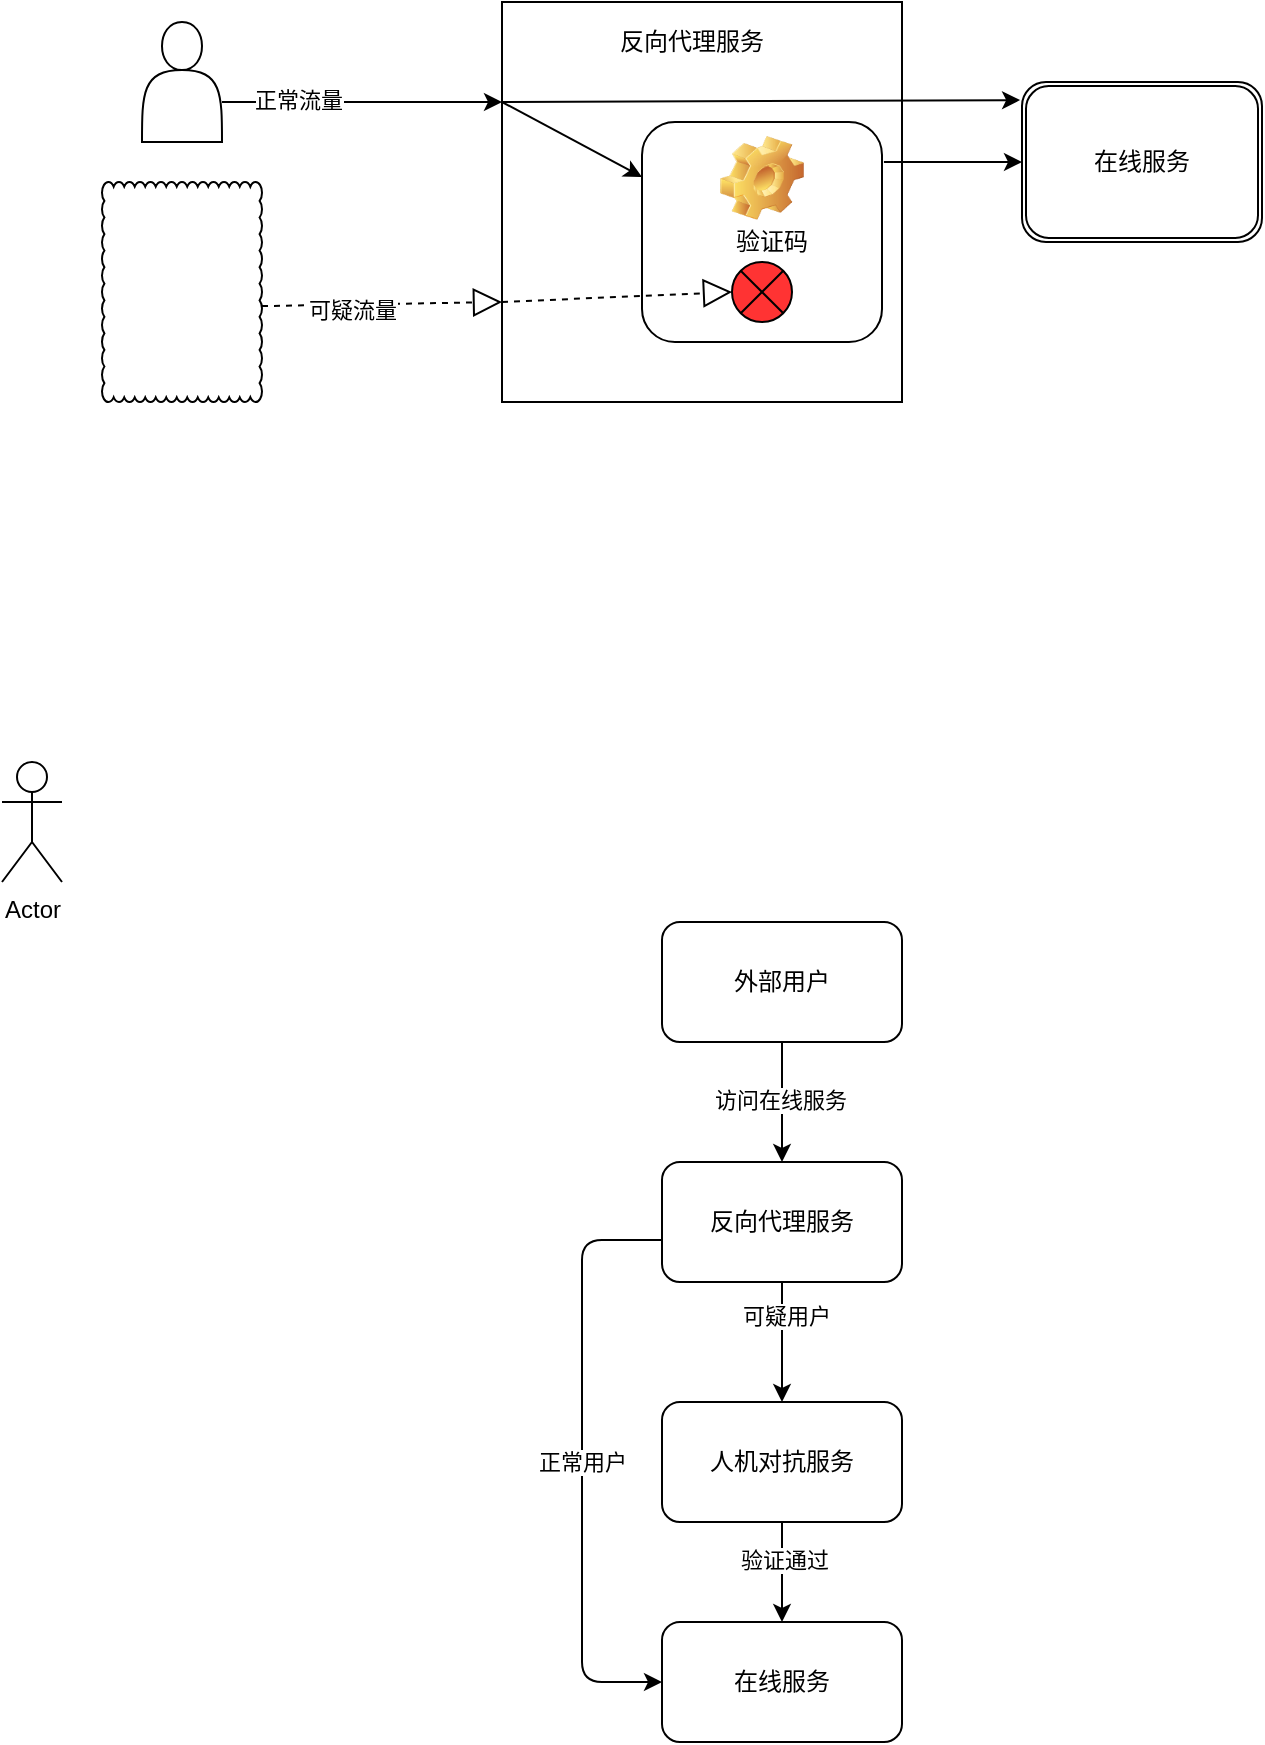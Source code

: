 <mxfile version="14.1.4" type="github">
  <diagram id="JvHWomXTufXELanwR_23" name="第 1 页">
    <mxGraphModel dx="1026" dy="500" grid="1" gridSize="10" guides="1" tooltips="1" connect="1" arrows="1" fold="1" page="1" pageScale="1" pageWidth="850" pageHeight="1100" math="0" shadow="0">
      <root>
        <mxCell id="0" />
        <mxCell id="1" parent="0" />
        <mxCell id="pbB3lFFIhzILqK6OacQB-6" value="" style="whiteSpace=wrap;html=1;shape=mxgraph.basic.cloud_rect" vertex="1" parent="1">
          <mxGeometry x="120" y="190" width="80" height="110" as="geometry" />
        </mxCell>
        <mxCell id="sVGBowNL3PxadWzg95NV-24" value="" style="edgeStyle=orthogonalEdgeStyle;rounded=0;orthogonalLoop=1;jettySize=auto;html=1;exitX=0.5;exitY=1;exitDx=0;exitDy=0;entryX=0.5;entryY=0;entryDx=0;entryDy=0;" parent="1" source="sVGBowNL3PxadWzg95NV-26" target="sVGBowNL3PxadWzg95NV-28" edge="1">
          <mxGeometry relative="1" as="geometry">
            <mxPoint x="455" y="700" as="targetPoint" />
          </mxGeometry>
        </mxCell>
        <mxCell id="sVGBowNL3PxadWzg95NV-25" value="访问在线服务" style="edgeLabel;html=1;align=center;verticalAlign=middle;resizable=0;points=[];" parent="sVGBowNL3PxadWzg95NV-24" vertex="1" connectable="0">
          <mxGeometry x="-0.054" y="-1" relative="1" as="geometry">
            <mxPoint as="offset" />
          </mxGeometry>
        </mxCell>
        <mxCell id="sVGBowNL3PxadWzg95NV-22" value="Actor" style="shape=umlActor;verticalLabelPosition=bottom;verticalAlign=top;html=1;" parent="1" vertex="1">
          <mxGeometry x="70" y="480" width="30" height="60" as="geometry" />
        </mxCell>
        <mxCell id="sVGBowNL3PxadWzg95NV-26" value="外部用户" style="rounded=1;whiteSpace=wrap;html=1;" parent="1" vertex="1">
          <mxGeometry x="400" y="560" width="120" height="60" as="geometry" />
        </mxCell>
        <mxCell id="sVGBowNL3PxadWzg95NV-30" value="" style="edgeStyle=orthogonalEdgeStyle;rounded=0;orthogonalLoop=1;jettySize=auto;html=1;" parent="1" source="sVGBowNL3PxadWzg95NV-28" target="sVGBowNL3PxadWzg95NV-29" edge="1">
          <mxGeometry relative="1" as="geometry" />
        </mxCell>
        <mxCell id="sVGBowNL3PxadWzg95NV-37" value="可疑用户" style="edgeLabel;html=1;align=center;verticalAlign=middle;resizable=0;points=[];" parent="sVGBowNL3PxadWzg95NV-30" vertex="1" connectable="0">
          <mxGeometry x="-0.433" y="2" relative="1" as="geometry">
            <mxPoint as="offset" />
          </mxGeometry>
        </mxCell>
        <mxCell id="sVGBowNL3PxadWzg95NV-28" value="反向代理服务" style="rounded=1;whiteSpace=wrap;html=1;" parent="1" vertex="1">
          <mxGeometry x="400" y="680" width="120" height="60" as="geometry" />
        </mxCell>
        <mxCell id="sVGBowNL3PxadWzg95NV-32" value="" style="edgeStyle=orthogonalEdgeStyle;rounded=0;orthogonalLoop=1;jettySize=auto;html=1;" parent="1" source="sVGBowNL3PxadWzg95NV-29" target="sVGBowNL3PxadWzg95NV-31" edge="1">
          <mxGeometry relative="1" as="geometry" />
        </mxCell>
        <mxCell id="sVGBowNL3PxadWzg95NV-38" value="验证通过" style="edgeLabel;html=1;align=center;verticalAlign=middle;resizable=0;points=[];" parent="sVGBowNL3PxadWzg95NV-32" vertex="1" connectable="0">
          <mxGeometry x="-0.24" y="1" relative="1" as="geometry">
            <mxPoint as="offset" />
          </mxGeometry>
        </mxCell>
        <mxCell id="sVGBowNL3PxadWzg95NV-29" value="人机对抗服务" style="rounded=1;whiteSpace=wrap;html=1;" parent="1" vertex="1">
          <mxGeometry x="400" y="800" width="120" height="60" as="geometry" />
        </mxCell>
        <mxCell id="sVGBowNL3PxadWzg95NV-31" value="在线服务" style="rounded=1;whiteSpace=wrap;html=1;" parent="1" vertex="1">
          <mxGeometry x="400" y="910" width="120" height="60" as="geometry" />
        </mxCell>
        <mxCell id="sVGBowNL3PxadWzg95NV-33" value="Label" style="endArrow=classic;html=1;entryX=0;entryY=0.5;entryDx=0;entryDy=0;exitX=0;exitY=0.65;exitDx=0;exitDy=0;exitPerimeter=0;" parent="1" source="sVGBowNL3PxadWzg95NV-28" target="sVGBowNL3PxadWzg95NV-31" edge="1">
          <mxGeometry relative="1" as="geometry">
            <mxPoint x="230" y="720" as="sourcePoint" />
            <mxPoint x="390" y="720" as="targetPoint" />
            <Array as="points">
              <mxPoint x="360" y="719" />
              <mxPoint x="360" y="940" />
            </Array>
          </mxGeometry>
        </mxCell>
        <mxCell id="sVGBowNL3PxadWzg95NV-34" value="正常用户" style="edgeLabel;resizable=0;html=1;align=center;verticalAlign=middle;" parent="sVGBowNL3PxadWzg95NV-33" connectable="0" vertex="1">
          <mxGeometry relative="1" as="geometry" />
        </mxCell>
        <mxCell id="pbB3lFFIhzILqK6OacQB-1" value="" style="shape=image;verticalLabelPosition=bottom;labelBackgroundColor=#ffffff;verticalAlign=top;aspect=fixed;imageAspect=0;image=https://raw.githubusercontent.com/simple-icons/simple-icons/8c6e8f9109c48d35b4683d7e1a7679404c668de8/icons/dependabot.svg;" vertex="1" parent="1">
          <mxGeometry x="200" y="710" width="90" height="90" as="geometry" />
        </mxCell>
        <mxCell id="pbB3lFFIhzILqK6OacQB-3" value="" style="shape=image;verticalLabelPosition=bottom;labelBackgroundColor=#ffffff;verticalAlign=top;aspect=fixed;imageAspect=0;image=https://raw.githubusercontent.com/FortAwesome/Font-Awesome/57f1632d7303fbcd8974425882ffd9919fc4041b/svgs/solid/spider.svg;" vertex="1" parent="1">
          <mxGeometry x="135" y="240" width="50" height="50" as="geometry" />
        </mxCell>
        <mxCell id="pbB3lFFIhzILqK6OacQB-2" value="" style="shape=image;verticalLabelPosition=bottom;labelBackgroundColor=#ffffff;verticalAlign=top;aspect=fixed;imageAspect=0;image=https://raw.githubusercontent.com/FortAwesome/Font-Awesome/57f1632d7303fbcd8974425882ffd9919fc4041b/svgs/brands/android.svg;" vertex="1" parent="1">
          <mxGeometry x="135" y="190" width="50" height="50" as="geometry" />
        </mxCell>
        <mxCell id="pbB3lFFIhzILqK6OacQB-13" value="在线服务" style="shape=ext;double=1;rounded=1;whiteSpace=wrap;html=1;" vertex="1" parent="1">
          <mxGeometry x="580" y="140" width="120" height="80" as="geometry" />
        </mxCell>
        <mxCell id="pbB3lFFIhzILqK6OacQB-15" value="" style="shape=actor;whiteSpace=wrap;html=1;" vertex="1" parent="1">
          <mxGeometry x="140" y="110" width="40" height="60" as="geometry" />
        </mxCell>
        <mxCell id="pbB3lFFIhzILqK6OacQB-17" value="" style="whiteSpace=wrap;html=1;aspect=fixed;" vertex="1" parent="1">
          <mxGeometry x="320" y="100" width="200" height="200" as="geometry" />
        </mxCell>
        <mxCell id="pbB3lFFIhzILqK6OacQB-21" value="" style="label;whiteSpace=wrap;html=1;align=center;verticalAlign=bottom;spacingLeft=0;spacingBottom=4;imageAlign=center;imageVerticalAlign=top;image=img/clipart/Gear_128x128.png" vertex="1" parent="1">
          <mxGeometry x="390" y="160" width="120" height="110" as="geometry" />
        </mxCell>
        <mxCell id="pbB3lFFIhzILqK6OacQB-22" value="反向代理服务" style="text;html=1;strokeColor=none;fillColor=none;align=center;verticalAlign=middle;whiteSpace=wrap;rounded=0;" vertex="1" parent="1">
          <mxGeometry x="370" y="110" width="90" height="20" as="geometry" />
        </mxCell>
        <mxCell id="pbB3lFFIhzILqK6OacQB-19" value="" style="shape=sumEllipse;perimeter=ellipsePerimeter;whiteSpace=wrap;html=1;backgroundOutline=1;fillColor=#FF3333;" vertex="1" parent="1">
          <mxGeometry x="435" y="230" width="30" height="30" as="geometry" />
        </mxCell>
        <mxCell id="pbB3lFFIhzILqK6OacQB-28" value="验证码" style="text;html=1;strokeColor=none;fillColor=none;align=center;verticalAlign=middle;whiteSpace=wrap;rounded=0;" vertex="1" parent="1">
          <mxGeometry x="435" y="210" width="40" height="20" as="geometry" />
        </mxCell>
        <mxCell id="pbB3lFFIhzILqK6OacQB-29" value="" style="endArrow=classic;html=1;entryX=0;entryY=0.25;entryDx=0;entryDy=0;" edge="1" parent="1" target="pbB3lFFIhzILqK6OacQB-17">
          <mxGeometry width="50" height="50" relative="1" as="geometry">
            <mxPoint x="180" y="150" as="sourcePoint" />
            <mxPoint x="420" y="270" as="targetPoint" />
          </mxGeometry>
        </mxCell>
        <mxCell id="pbB3lFFIhzILqK6OacQB-33" value="正常流量" style="edgeLabel;html=1;align=center;verticalAlign=middle;resizable=0;points=[];" vertex="1" connectable="0" parent="pbB3lFFIhzILqK6OacQB-29">
          <mxGeometry x="-0.457" y="1" relative="1" as="geometry">
            <mxPoint as="offset" />
          </mxGeometry>
        </mxCell>
        <mxCell id="pbB3lFFIhzILqK6OacQB-30" value="" style="endArrow=classic;html=1;exitX=0;exitY=0.25;exitDx=0;exitDy=0;entryX=0;entryY=0.25;entryDx=0;entryDy=0;" edge="1" parent="1" source="pbB3lFFIhzILqK6OacQB-17" target="pbB3lFFIhzILqK6OacQB-21">
          <mxGeometry width="50" height="50" relative="1" as="geometry">
            <mxPoint x="340" y="220" as="sourcePoint" />
            <mxPoint x="390" y="170" as="targetPoint" />
          </mxGeometry>
        </mxCell>
        <mxCell id="pbB3lFFIhzILqK6OacQB-31" value="" style="endArrow=classic;html=1;entryX=-0.008;entryY=0.113;entryDx=0;entryDy=0;exitX=0;exitY=0.25;exitDx=0;exitDy=0;entryPerimeter=0;" edge="1" parent="1" source="pbB3lFFIhzILqK6OacQB-17" target="pbB3lFFIhzILqK6OacQB-13">
          <mxGeometry width="50" height="50" relative="1" as="geometry">
            <mxPoint x="330" y="150" as="sourcePoint" />
            <mxPoint x="500" y="120" as="targetPoint" />
          </mxGeometry>
        </mxCell>
        <mxCell id="pbB3lFFIhzILqK6OacQB-32" value="" style="endArrow=classic;html=1;exitX=1.008;exitY=0.182;exitDx=0;exitDy=0;entryX=0;entryY=0.5;entryDx=0;entryDy=0;exitPerimeter=0;" edge="1" parent="1" source="pbB3lFFIhzILqK6OacQB-21" target="pbB3lFFIhzILqK6OacQB-13">
          <mxGeometry width="50" height="50" relative="1" as="geometry">
            <mxPoint x="420" y="460" as="sourcePoint" />
            <mxPoint x="470" y="410" as="targetPoint" />
          </mxGeometry>
        </mxCell>
        <mxCell id="pbB3lFFIhzILqK6OacQB-36" value="" style="endArrow=block;dashed=1;endFill=0;endSize=12;html=1;exitX=1;exitY=0.564;exitDx=0;exitDy=0;exitPerimeter=0;entryX=0;entryY=0.75;entryDx=0;entryDy=0;" edge="1" parent="1" source="pbB3lFFIhzILqK6OacQB-6" target="pbB3lFFIhzILqK6OacQB-17">
          <mxGeometry width="160" relative="1" as="geometry">
            <mxPoint x="310" y="370" as="sourcePoint" />
            <mxPoint x="470" y="370" as="targetPoint" />
          </mxGeometry>
        </mxCell>
        <mxCell id="pbB3lFFIhzILqK6OacQB-38" value="可疑流量" style="edgeLabel;html=1;align=center;verticalAlign=middle;resizable=0;points=[];" vertex="1" connectable="0" parent="pbB3lFFIhzILqK6OacQB-36">
          <mxGeometry x="-0.251" y="-2" relative="1" as="geometry">
            <mxPoint as="offset" />
          </mxGeometry>
        </mxCell>
        <mxCell id="pbB3lFFIhzILqK6OacQB-37" value="" style="endArrow=block;dashed=1;endFill=0;endSize=12;html=1;entryX=0;entryY=0.5;entryDx=0;entryDy=0;" edge="1" parent="1" target="pbB3lFFIhzILqK6OacQB-19">
          <mxGeometry width="160" relative="1" as="geometry">
            <mxPoint x="320" y="250" as="sourcePoint" />
            <mxPoint x="550" y="360" as="targetPoint" />
          </mxGeometry>
        </mxCell>
      </root>
    </mxGraphModel>
  </diagram>
</mxfile>
